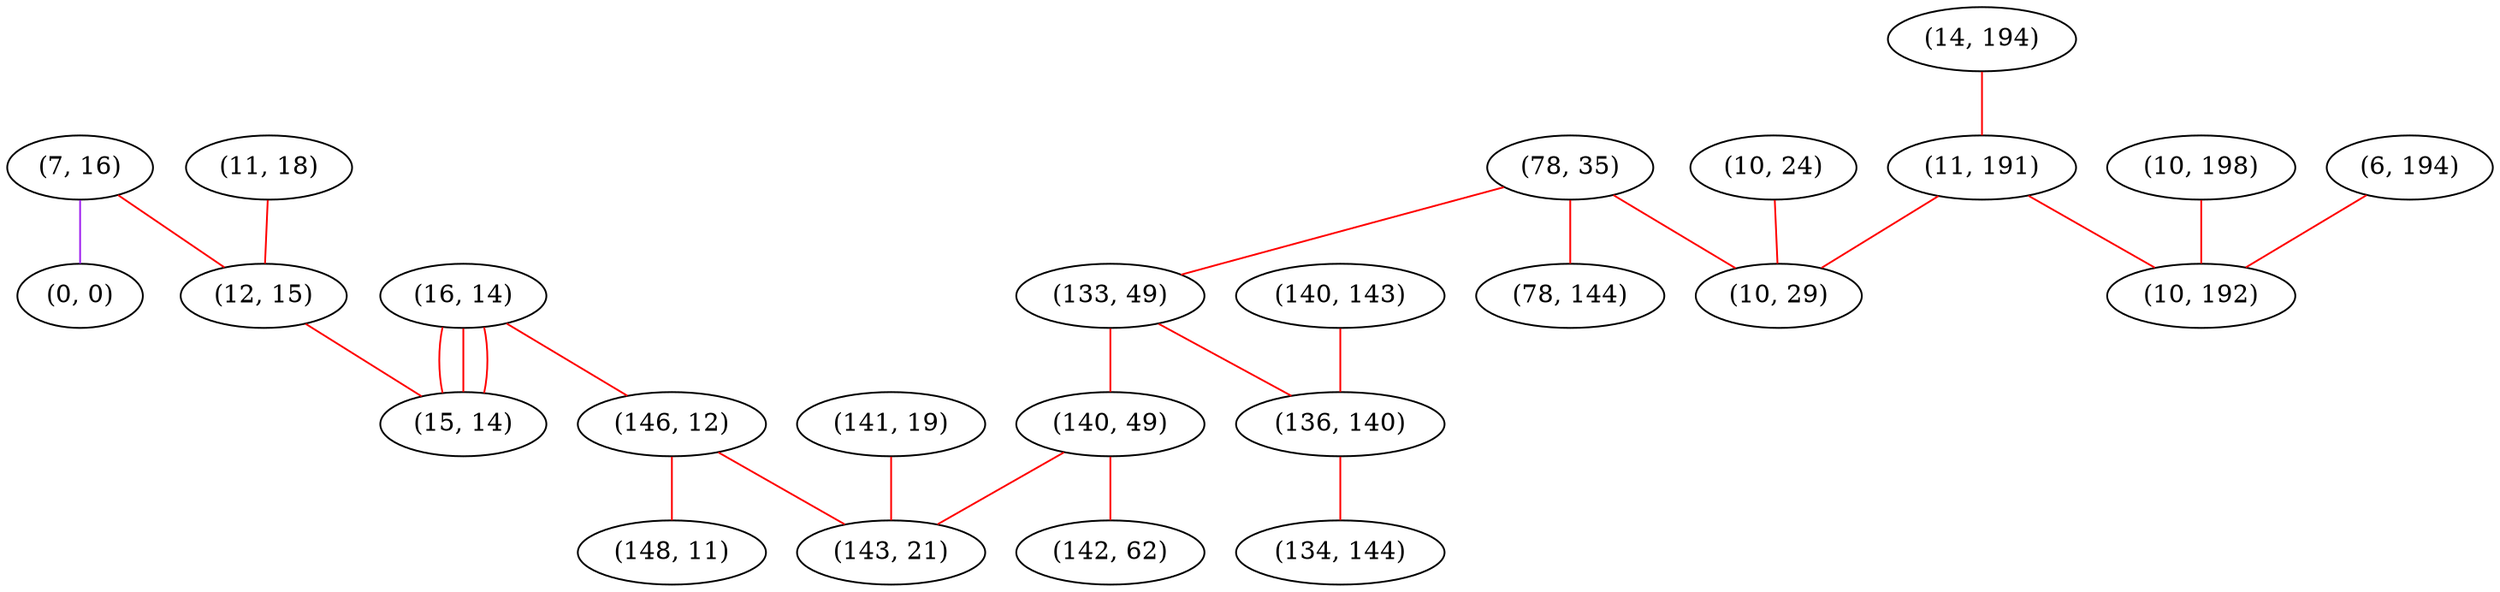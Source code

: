 graph "" {
"(7, 16)";
"(78, 35)";
"(16, 14)";
"(14, 194)";
"(78, 144)";
"(133, 49)";
"(11, 18)";
"(0, 0)";
"(11, 191)";
"(10, 198)";
"(12, 15)";
"(10, 24)";
"(6, 194)";
"(140, 49)";
"(141, 19)";
"(15, 14)";
"(146, 12)";
"(140, 143)";
"(136, 140)";
"(143, 21)";
"(148, 11)";
"(142, 62)";
"(10, 192)";
"(10, 29)";
"(134, 144)";
"(7, 16)" -- "(12, 15)"  [color=red, key=0, weight=1];
"(7, 16)" -- "(0, 0)"  [color=purple, key=0, weight=4];
"(78, 35)" -- "(133, 49)"  [color=red, key=0, weight=1];
"(78, 35)" -- "(10, 29)"  [color=red, key=0, weight=1];
"(78, 35)" -- "(78, 144)"  [color=red, key=0, weight=1];
"(16, 14)" -- "(15, 14)"  [color=red, key=0, weight=1];
"(16, 14)" -- "(15, 14)"  [color=red, key=1, weight=1];
"(16, 14)" -- "(15, 14)"  [color=red, key=2, weight=1];
"(16, 14)" -- "(146, 12)"  [color=red, key=0, weight=1];
"(14, 194)" -- "(11, 191)"  [color=red, key=0, weight=1];
"(133, 49)" -- "(140, 49)"  [color=red, key=0, weight=1];
"(133, 49)" -- "(136, 140)"  [color=red, key=0, weight=1];
"(11, 18)" -- "(12, 15)"  [color=red, key=0, weight=1];
"(11, 191)" -- "(10, 192)"  [color=red, key=0, weight=1];
"(11, 191)" -- "(10, 29)"  [color=red, key=0, weight=1];
"(10, 198)" -- "(10, 192)"  [color=red, key=0, weight=1];
"(12, 15)" -- "(15, 14)"  [color=red, key=0, weight=1];
"(10, 24)" -- "(10, 29)"  [color=red, key=0, weight=1];
"(6, 194)" -- "(10, 192)"  [color=red, key=0, weight=1];
"(140, 49)" -- "(143, 21)"  [color=red, key=0, weight=1];
"(140, 49)" -- "(142, 62)"  [color=red, key=0, weight=1];
"(141, 19)" -- "(143, 21)"  [color=red, key=0, weight=1];
"(146, 12)" -- "(143, 21)"  [color=red, key=0, weight=1];
"(146, 12)" -- "(148, 11)"  [color=red, key=0, weight=1];
"(140, 143)" -- "(136, 140)"  [color=red, key=0, weight=1];
"(136, 140)" -- "(134, 144)"  [color=red, key=0, weight=1];
}
